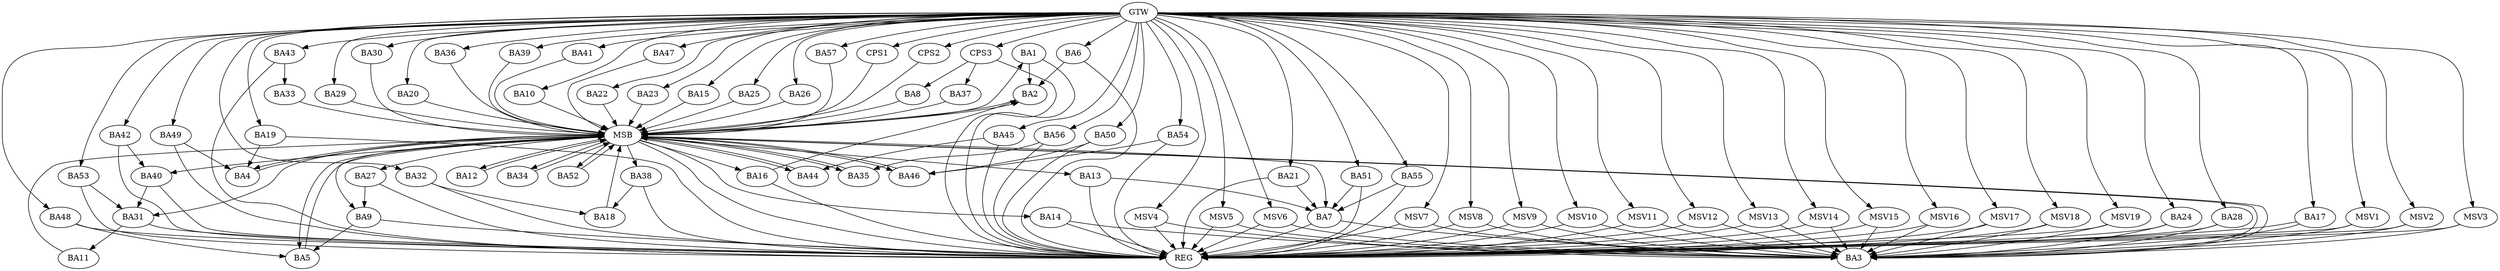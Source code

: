 strict digraph G {
  BA1 [ label="BA1" ];
  BA2 [ label="BA2" ];
  BA3 [ label="BA3" ];
  BA4 [ label="BA4" ];
  BA5 [ label="BA5" ];
  BA6 [ label="BA6" ];
  BA7 [ label="BA7" ];
  BA8 [ label="BA8" ];
  BA9 [ label="BA9" ];
  BA10 [ label="BA10" ];
  BA11 [ label="BA11" ];
  BA12 [ label="BA12" ];
  BA13 [ label="BA13" ];
  BA14 [ label="BA14" ];
  BA15 [ label="BA15" ];
  BA16 [ label="BA16" ];
  BA17 [ label="BA17" ];
  BA18 [ label="BA18" ];
  BA19 [ label="BA19" ];
  BA20 [ label="BA20" ];
  BA21 [ label="BA21" ];
  BA22 [ label="BA22" ];
  BA23 [ label="BA23" ];
  BA24 [ label="BA24" ];
  BA25 [ label="BA25" ];
  BA26 [ label="BA26" ];
  BA27 [ label="BA27" ];
  BA28 [ label="BA28" ];
  BA29 [ label="BA29" ];
  BA30 [ label="BA30" ];
  BA31 [ label="BA31" ];
  BA32 [ label="BA32" ];
  BA33 [ label="BA33" ];
  BA34 [ label="BA34" ];
  BA35 [ label="BA35" ];
  BA36 [ label="BA36" ];
  BA37 [ label="BA37" ];
  BA38 [ label="BA38" ];
  BA39 [ label="BA39" ];
  BA40 [ label="BA40" ];
  BA41 [ label="BA41" ];
  BA42 [ label="BA42" ];
  BA43 [ label="BA43" ];
  BA44 [ label="BA44" ];
  BA45 [ label="BA45" ];
  BA46 [ label="BA46" ];
  BA47 [ label="BA47" ];
  BA48 [ label="BA48" ];
  BA49 [ label="BA49" ];
  BA50 [ label="BA50" ];
  BA51 [ label="BA51" ];
  BA52 [ label="BA52" ];
  BA53 [ label="BA53" ];
  BA54 [ label="BA54" ];
  BA55 [ label="BA55" ];
  BA56 [ label="BA56" ];
  BA57 [ label="BA57" ];
  CPS1 [ label="CPS1" ];
  CPS2 [ label="CPS2" ];
  CPS3 [ label="CPS3" ];
  GTW [ label="GTW" ];
  REG [ label="REG" ];
  MSB [ label="MSB" ];
  MSV1 [ label="MSV1" ];
  MSV2 [ label="MSV2" ];
  MSV3 [ label="MSV3" ];
  MSV4 [ label="MSV4" ];
  MSV5 [ label="MSV5" ];
  MSV6 [ label="MSV6" ];
  MSV7 [ label="MSV7" ];
  MSV8 [ label="MSV8" ];
  MSV9 [ label="MSV9" ];
  MSV10 [ label="MSV10" ];
  MSV11 [ label="MSV11" ];
  MSV12 [ label="MSV12" ];
  MSV13 [ label="MSV13" ];
  MSV14 [ label="MSV14" ];
  MSV15 [ label="MSV15" ];
  MSV16 [ label="MSV16" ];
  MSV17 [ label="MSV17" ];
  MSV18 [ label="MSV18" ];
  MSV19 [ label="MSV19" ];
  BA1 -> BA2;
  BA6 -> BA2;
  BA7 -> BA3;
  BA9 -> BA5;
  BA13 -> BA7;
  BA14 -> BA3;
  BA16 -> BA2;
  BA17 -> BA3;
  BA19 -> BA4;
  BA21 -> BA7;
  BA24 -> BA3;
  BA27 -> BA9;
  BA28 -> BA3;
  BA31 -> BA11;
  BA32 -> BA18;
  BA38 -> BA18;
  BA40 -> BA31;
  BA42 -> BA40;
  BA43 -> BA33;
  BA45 -> BA44;
  BA48 -> BA5;
  BA49 -> BA4;
  BA50 -> BA46;
  BA51 -> BA7;
  BA53 -> BA31;
  BA54 -> BA46;
  BA55 -> BA7;
  BA56 -> BA35;
  CPS3 -> BA8;
  CPS3 -> BA37;
  GTW -> BA6;
  GTW -> BA10;
  GTW -> BA15;
  GTW -> BA17;
  GTW -> BA19;
  GTW -> BA20;
  GTW -> BA21;
  GTW -> BA22;
  GTW -> BA23;
  GTW -> BA24;
  GTW -> BA25;
  GTW -> BA26;
  GTW -> BA28;
  GTW -> BA29;
  GTW -> BA30;
  GTW -> BA32;
  GTW -> BA36;
  GTW -> BA39;
  GTW -> BA41;
  GTW -> BA42;
  GTW -> BA43;
  GTW -> BA45;
  GTW -> BA47;
  GTW -> BA48;
  GTW -> BA49;
  GTW -> BA50;
  GTW -> BA51;
  GTW -> BA53;
  GTW -> BA54;
  GTW -> BA55;
  GTW -> BA56;
  GTW -> BA57;
  GTW -> CPS1;
  GTW -> CPS2;
  GTW -> CPS3;
  BA1 -> REG;
  BA6 -> REG;
  BA7 -> REG;
  BA9 -> REG;
  BA13 -> REG;
  BA14 -> REG;
  BA16 -> REG;
  BA17 -> REG;
  BA19 -> REG;
  BA21 -> REG;
  BA24 -> REG;
  BA27 -> REG;
  BA28 -> REG;
  BA31 -> REG;
  BA32 -> REG;
  BA38 -> REG;
  BA40 -> REG;
  BA42 -> REG;
  BA43 -> REG;
  BA45 -> REG;
  BA48 -> REG;
  BA49 -> REG;
  BA50 -> REG;
  BA51 -> REG;
  BA53 -> REG;
  BA54 -> REG;
  BA55 -> REG;
  BA56 -> REG;
  CPS3 -> REG;
  BA2 -> MSB;
  MSB -> BA1;
  MSB -> REG;
  BA3 -> MSB;
  MSB -> BA2;
  BA4 -> MSB;
  BA5 -> MSB;
  MSB -> BA4;
  BA8 -> MSB;
  MSB -> BA3;
  BA10 -> MSB;
  MSB -> BA9;
  BA11 -> MSB;
  BA12 -> MSB;
  BA15 -> MSB;
  BA18 -> MSB;
  MSB -> BA7;
  BA20 -> MSB;
  MSB -> BA5;
  BA22 -> MSB;
  BA23 -> MSB;
  BA25 -> MSB;
  MSB -> BA16;
  BA26 -> MSB;
  BA29 -> MSB;
  BA30 -> MSB;
  MSB -> BA27;
  BA33 -> MSB;
  MSB -> BA14;
  BA34 -> MSB;
  MSB -> BA12;
  BA35 -> MSB;
  BA36 -> MSB;
  BA37 -> MSB;
  BA39 -> MSB;
  BA41 -> MSB;
  MSB -> BA34;
  BA44 -> MSB;
  BA46 -> MSB;
  MSB -> BA38;
  BA47 -> MSB;
  BA52 -> MSB;
  MSB -> BA31;
  BA57 -> MSB;
  CPS1 -> MSB;
  MSB -> BA13;
  MSB -> BA52;
  MSB -> BA46;
  MSB -> BA35;
  MSB -> BA40;
  CPS2 -> MSB;
  MSB -> BA44;
  MSV1 -> BA3;
  GTW -> MSV1;
  MSV1 -> REG;
  MSV2 -> BA3;
  MSV3 -> BA3;
  GTW -> MSV2;
  MSV2 -> REG;
  GTW -> MSV3;
  MSV3 -> REG;
  MSV4 -> BA3;
  GTW -> MSV4;
  MSV4 -> REG;
  MSV5 -> BA3;
  MSV6 -> BA3;
  GTW -> MSV5;
  MSV5 -> REG;
  GTW -> MSV6;
  MSV6 -> REG;
  MSV7 -> BA3;
  MSV8 -> BA3;
  GTW -> MSV7;
  MSV7 -> REG;
  GTW -> MSV8;
  MSV8 -> REG;
  MSV9 -> BA3;
  MSV10 -> BA3;
  GTW -> MSV9;
  MSV9 -> REG;
  GTW -> MSV10;
  MSV10 -> REG;
  MSV11 -> BA3;
  GTW -> MSV11;
  MSV11 -> REG;
  MSV12 -> BA3;
  MSV13 -> BA3;
  MSV14 -> BA3;
  MSV15 -> BA3;
  MSV16 -> BA3;
  GTW -> MSV12;
  MSV12 -> REG;
  GTW -> MSV13;
  MSV13 -> REG;
  GTW -> MSV14;
  MSV14 -> REG;
  GTW -> MSV15;
  MSV15 -> REG;
  GTW -> MSV16;
  MSV16 -> REG;
  MSV17 -> BA3;
  GTW -> MSV17;
  MSV17 -> REG;
  MSV18 -> BA3;
  GTW -> MSV18;
  MSV18 -> REG;
  MSV19 -> BA3;
  GTW -> MSV19;
  MSV19 -> REG;
}
